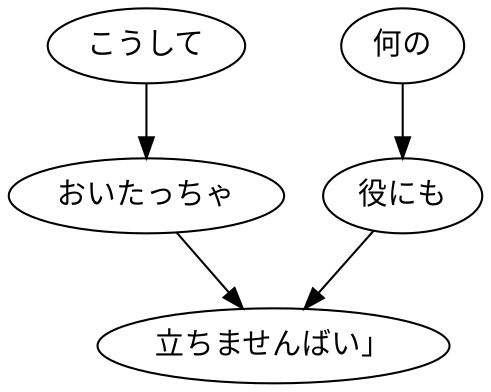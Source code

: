 digraph graph3085 {
	node0 [label="こうして"];
	node1 [label="おいたっちゃ"];
	node2 [label="何の"];
	node3 [label="役にも"];
	node4 [label="立ちませんばい」"];
	node0 -> node1;
	node1 -> node4;
	node2 -> node3;
	node3 -> node4;
}
